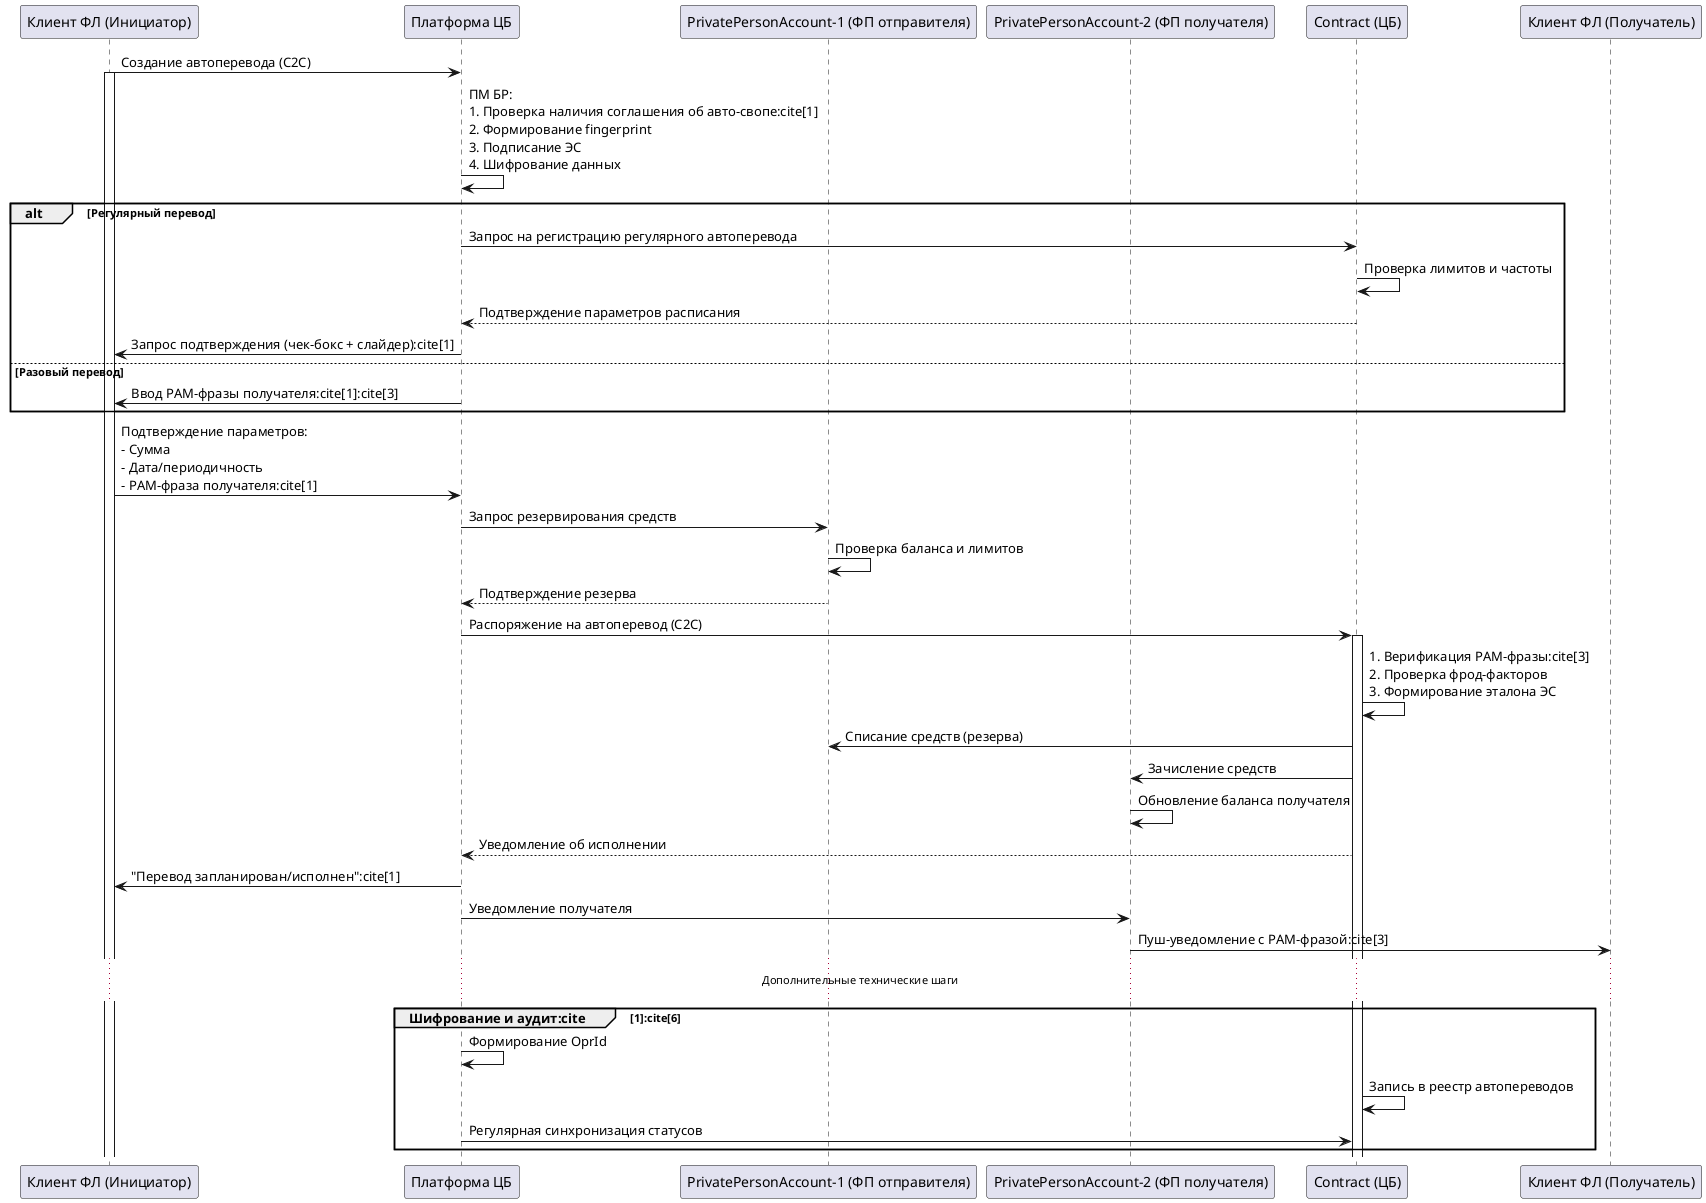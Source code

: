 @startuml
participant "Клиент ФЛ (Инициатор)" as client_sender
participant "Платформа ЦБ" as platform
participant "PrivatePersonAccount-1 (ФП отправителя)" as fp_sender
participant "PrivatePersonAccount-2 (ФП получателя)" as fp_receiver
participant "Сontract (ЦБ)" as cb

client_sender -> platform: Создание автоперевода (C2C)
activate client_sender

platform -> platform: ПМ БР: \n1. Проверка наличия соглашения об авто-свопе:cite[1] \n2. Формирование fingerprint \n3. Подписание ЭС \n4. Шифрование данных

alt Регулярный перевод
platform -> cb: Запрос на регистрацию регулярного автоперевода
cb -> cb: Проверка лимитов и частоты
cb --> platform: Подтверждение параметров расписания
platform -> client_sender: Запрос подтверждения (чек-бокс + слайдер):cite[1]
else Разовый перевод
platform -> client_sender: Ввод PAM-фразы получателя:cite[1]:cite[3]
end

client_sender -> platform: Подтверждение параметров: \n- Сумма \n- Дата/периодичность \n- PAM-фраза получателя:cite[1]

platform -> fp_sender: Запрос резервирования средств
fp_sender -> fp_sender: Проверка баланса и лимитов
fp_sender --> platform: Подтверждение резерва

platform -> cb: Распоряжение на автоперевод (C2C)
activate cb
cb -> cb: 1. Верификация PAM-фразы:cite[3]\n2. Проверка фрод-факторов\n3. Формирование эталона ЭС

cb -> fp_sender: Списание средств (резерва)
cb -> fp_receiver: Зачисление средств
fp_receiver -> fp_receiver: Обновление баланса получателя

cb --> platform: Уведомление об исполнении
platform -> client_sender: "Перевод запланирован/исполнен":cite[1]
platform -> fp_receiver: Уведомление получателя
fp_receiver -> "Клиент ФЛ (Получатель)": Пуш-уведомление с PAM-фразой:cite[3]

... Дополнительные технические шаги ...
group Шифрование и аудит:cite[1]:cite[6]
platform -> platform: Формирование OprId
cb -> cb: Запись в реестр автопереводов
platform -> cb: Регулярная синхронизация статусов
end

@enduml
